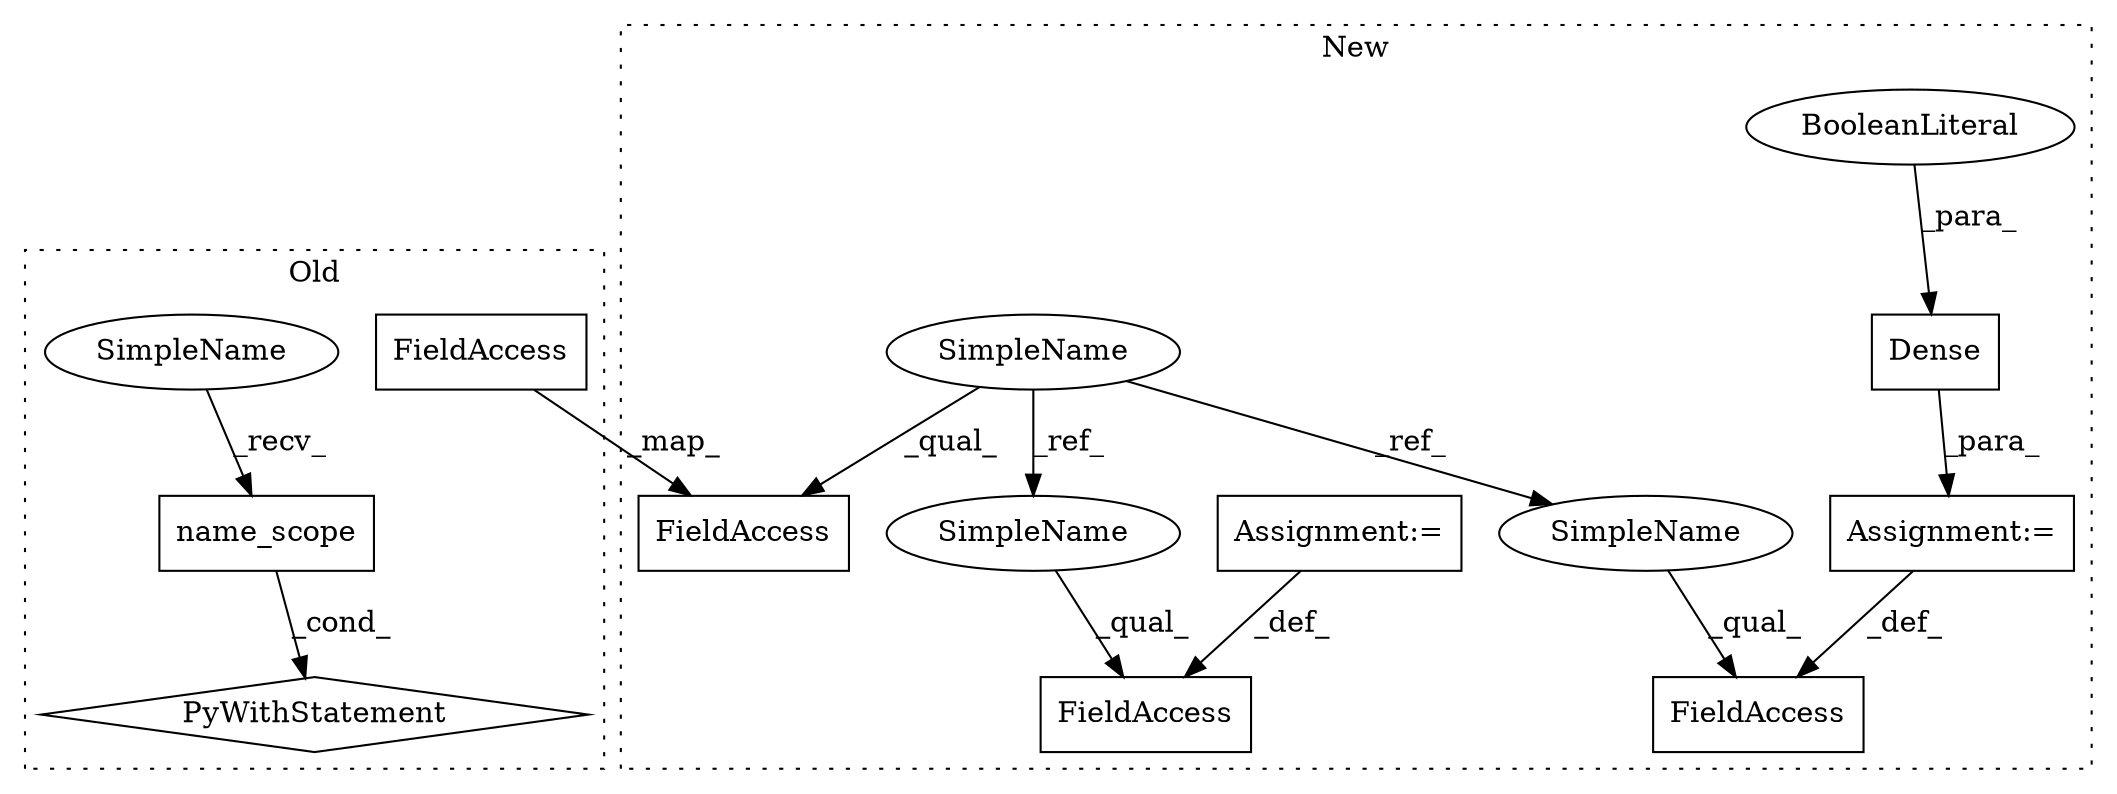 digraph G {
subgraph cluster0 {
1 [label="name_scope" a="32" s="6480" l="12" shape="box"];
5 [label="PyWithStatement" a="104" s="6465,6492" l="10,2" shape="diamond"];
8 [label="FieldAccess" a="22" s="6502" l="12" shape="box"];
14 [label="SimpleName" a="42" s="6475" l="4" shape="ellipse"];
label = "Old";
style="dotted";
}
subgraph cluster1 {
2 [label="Dense" a="32" s="5932,5985" l="6,1" shape="box"];
3 [label="BooleanLiteral" a="9" s="5944" l="5" shape="ellipse"];
4 [label="FieldAccess" a="22" s="5902" l="26" shape="box"];
6 [label="SimpleName" a="42" s="4683" l="4" shape="ellipse"];
7 [label="FieldAccess" a="22" s="5552" l="12" shape="box"];
9 [label="FieldAccess" a="22" s="5256" l="15" shape="box"];
10 [label="Assignment:=" a="7" s="5271" l="1" shape="box"];
11 [label="Assignment:=" a="7" s="5928" l="1" shape="box"];
12 [label="SimpleName" a="42" s="5902" l="4" shape="ellipse"];
13 [label="SimpleName" a="42" s="5256" l="4" shape="ellipse"];
label = "New";
style="dotted";
}
1 -> 5 [label="_cond_"];
2 -> 11 [label="_para_"];
3 -> 2 [label="_para_"];
6 -> 13 [label="_ref_"];
6 -> 7 [label="_qual_"];
6 -> 12 [label="_ref_"];
8 -> 7 [label="_map_"];
10 -> 9 [label="_def_"];
11 -> 4 [label="_def_"];
12 -> 4 [label="_qual_"];
13 -> 9 [label="_qual_"];
14 -> 1 [label="_recv_"];
}